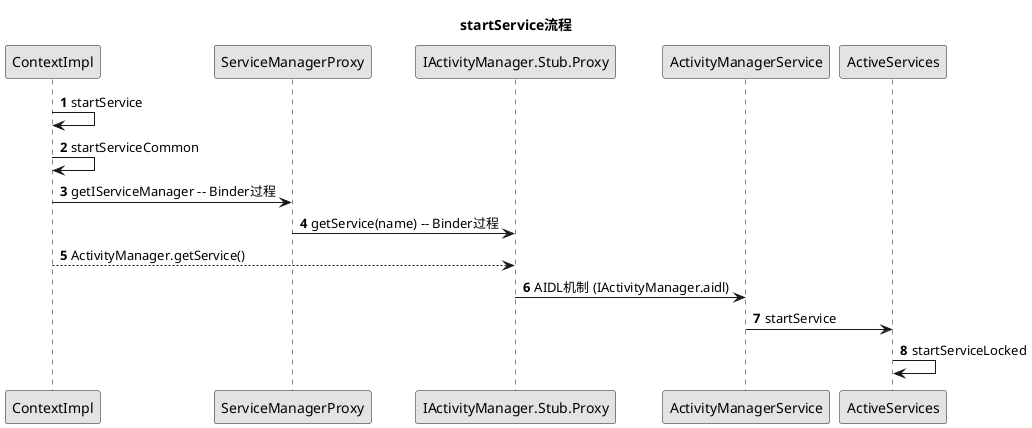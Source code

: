 @startuml
'https://plantuml.com/sequence-diagram

skinparam monochrome true
skinparam shadowing false
title startService流程
autonumber

ContextImpl -> ContextImpl: startService
ContextImpl -> ContextImpl: startServiceCommon

ContextImpl -> ServiceManagerProxy: getIServiceManager -- Binder过程
ServiceManagerProxy -> IActivityManager.Stub.Proxy: getService(name) -- Binder过程
ContextImpl --> IActivityManager.Stub.Proxy: ActivityManager.getService()

IActivityManager.Stub.Proxy -> ActivityManagerService: AIDL机制 (IActivityManager.aidl)
ActivityManagerService -> ActiveServices: startService
ActiveServices -> ActiveServices: startServiceLocked
@enduml
